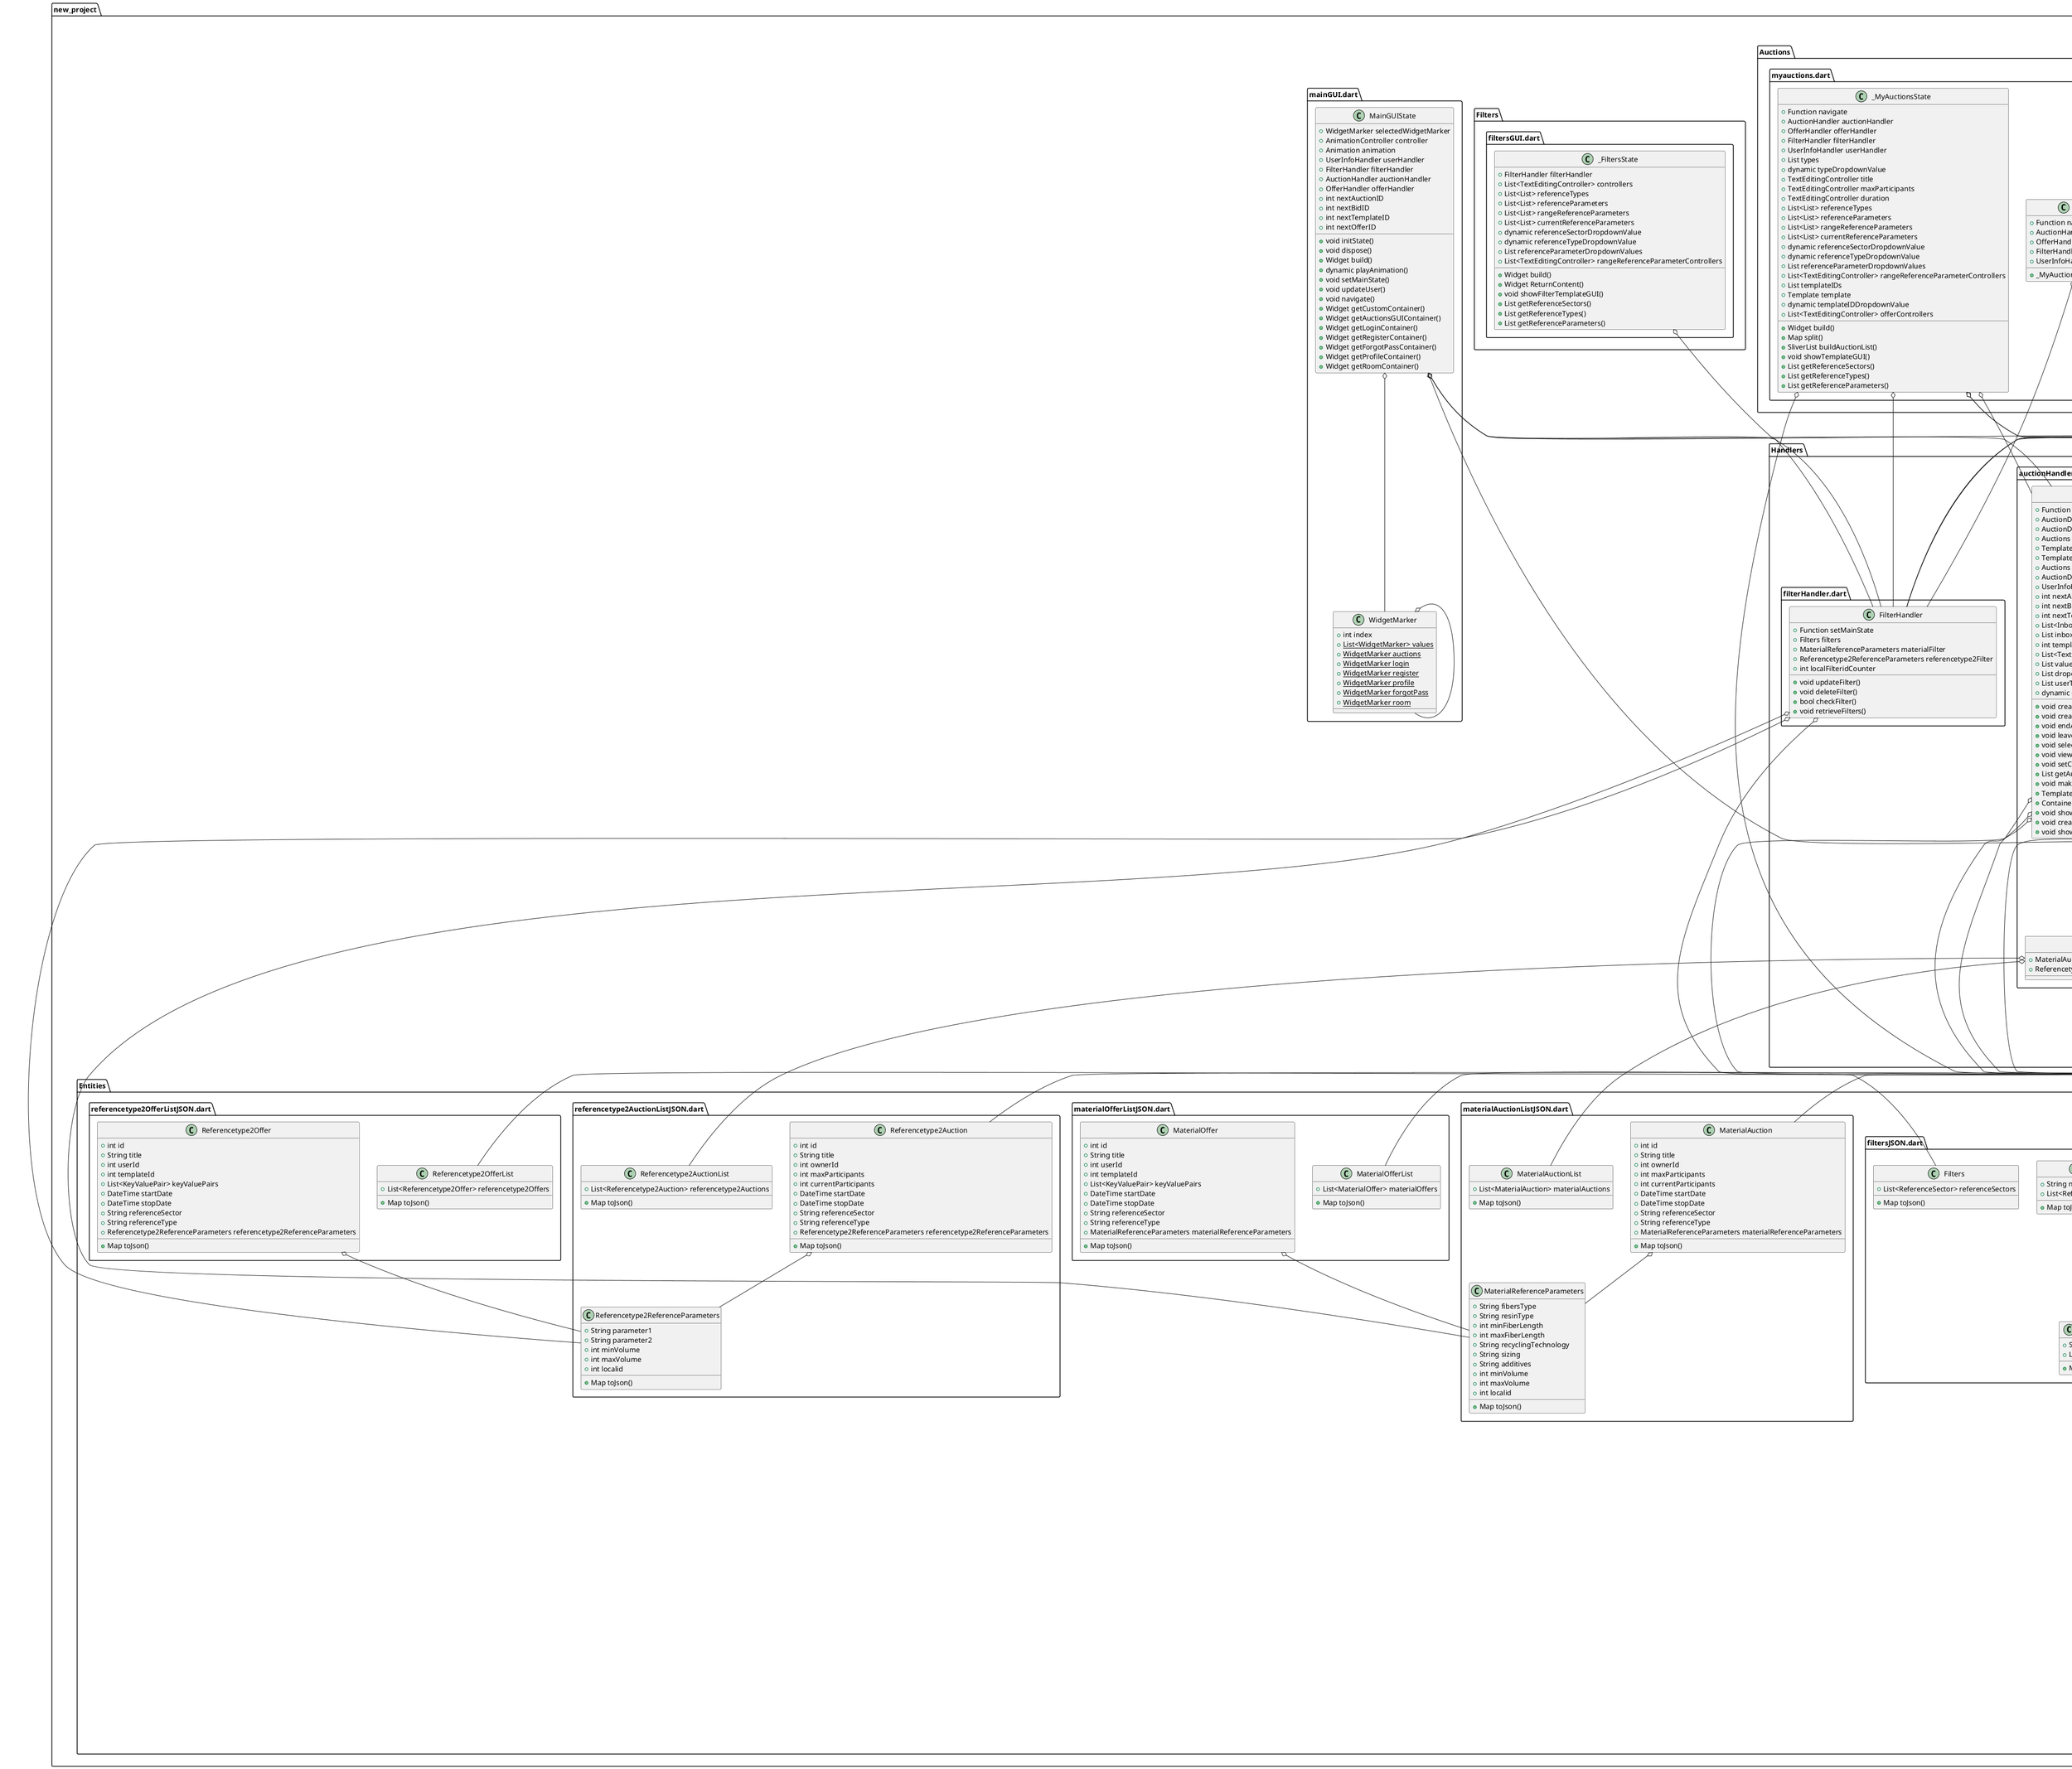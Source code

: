 @startuml
set namespaceSeparator ::




class "new_project::Auctions::allAuctions.dart::AllAuctions" {
  +Function navigate
  +FilterHandler filterHandler
  +AuctionHandler auctionHandler
  +OfferHandler offerHandler
  +UserInfoHandler userHandler
  +_AllAuctionsState createState()
}

"new_project::Auctions::allAuctions.dart::AllAuctions" o-- "new_project::Handlers::filterHandler.dart::FilterHandler"
"new_project::Auctions::allAuctions.dart::AllAuctions" o-- "new_project::Handlers::auctionHandler.dart::AuctionHandler"
"new_project::Auctions::allAuctions.dart::AllAuctions" o-- "new_project::Handlers::offerHandler.dart::OfferHandler"
"new_project::Auctions::allAuctions.dart::AllAuctions" o-- "new_project::Handlers::userInfoHandler.dart::UserInfoHandler"

class "new_project::Auctions::allAuctions.dart::_AllAuctionsState" {
  +Function navigate
  +FilterHandler filterHandler
  +AuctionHandler auctionHandler
  +OfferHandler offerHandler
  +UserInfoHandler userHandler
  -PageMarker _currentPage
  +dynamic referenceTypeDropdownValue
  +dynamic referenceSectorDropdownValue
  +List<List> referenceTypes
  +void initState()
  +Widget build()
  -SliverList _getPageContainer()
  -SliverList _getAuctions()
  -SliverList _getOffers()
  -SliverList _generateBoxes()
  +List getReferenceSectors()
  +List getReferenceTypes()
}

"new_project::Auctions::allAuctions.dart::_AllAuctionsState" o-- "new_project::Handlers::filterHandler.dart::FilterHandler"
"new_project::Auctions::allAuctions.dart::_AllAuctionsState" o-- "new_project::Handlers::auctionHandler.dart::AuctionHandler"
"new_project::Auctions::allAuctions.dart::_AllAuctionsState" o-- "new_project::Handlers::offerHandler.dart::OfferHandler"
"new_project::Auctions::allAuctions.dart::_AllAuctionsState" o-- "new_project::Handlers::userInfoHandler.dart::UserInfoHandler"

class "new_project::Auctions::myauctions.dart::MyAuctions" {
  +Function navigate
  +AuctionHandler auctionHandler
  +OfferHandler offerHandler
  +FilterHandler filterHandler
  +UserInfoHandler userHandler
  +_MyAuctionsState createState()
}

"new_project::Auctions::myauctions.dart::MyAuctions" o-- "new_project::Handlers::auctionHandler.dart::AuctionHandler"
"new_project::Auctions::myauctions.dart::MyAuctions" o-- "new_project::Handlers::offerHandler.dart::OfferHandler"
"new_project::Auctions::myauctions.dart::MyAuctions" o-- "new_project::Handlers::filterHandler.dart::FilterHandler"
"new_project::Auctions::myauctions.dart::MyAuctions" o-- "new_project::Handlers::userInfoHandler.dart::UserInfoHandler"

class "new_project::Auctions::myauctions.dart::_MyAuctionsState" {
  +Function navigate
  +AuctionHandler auctionHandler
  +OfferHandler offerHandler
  +FilterHandler filterHandler
  +UserInfoHandler userHandler
  +List types
  +dynamic typeDropdownValue
  +TextEditingController title
  +TextEditingController maxParticipants
  +TextEditingController duration
  +List<List> referenceTypes
  +List<List> referenceParameters
  +List<List> rangeReferenceParameters
  +List<List> currentReferenceParameters
  +dynamic referenceSectorDropdownValue
  +dynamic referenceTypeDropdownValue
  +List referenceParameterDropdownValues
  +List<TextEditingController> rangeReferenceParameterControllers
  +List templateIDs
  +Template template
  +dynamic templateIDDropdownValue
  +List<TextEditingController> offerControllers
  +Widget build()
  +Map split()
  +SliverList buildAuctionList()
  +void showTemplateGUI()
  +List getReferenceSectors()
  +List getReferenceTypes()
  +List getReferenceParameters()
}

"new_project::Auctions::myauctions.dart::_MyAuctionsState" o-- "new_project::Handlers::auctionHandler.dart::AuctionHandler"
"new_project::Auctions::myauctions.dart::_MyAuctionsState" o-- "new_project::Handlers::offerHandler.dart::OfferHandler"
"new_project::Auctions::myauctions.dart::_MyAuctionsState" o-- "new_project::Handlers::filterHandler.dart::FilterHandler"
"new_project::Auctions::myauctions.dart::_MyAuctionsState" o-- "new_project::Handlers::userInfoHandler.dart::UserInfoHandler"
"new_project::Auctions::myauctions.dart::_MyAuctionsState" o-- "new_project::Entities::templateListJSON.dart::Template"

class "new_project::Entities::auctionDetailsListJSON.dart::AuctionDetailsList" {
  +List<AuctionDetails> auctionDetailsList
  +Map toJson()
}

class "new_project::Entities::auctionDetailsListJSON.dart::AuctionDetails" {
  +int id
  +List<Participant> participants
  +int templateId
  +List<Bid> bids
  +int winningBid
  +Map toJson()
}

class "new_project::Entities::auctionDetailsListJSON.dart::Bid" {
  +int id
  +DateTime time
  +int userId
  +List<KeyValuePair> keyValuePairs
  +Map toJson()
}

class "new_project::Entities::auctionDetailsListJSON.dart::KeyValuePair" {
  +String key
  +dynamic value
  +Map toJson()
}

class "new_project::Entities::auctionDetailsListJSON.dart::Participant" {
  +int userId
  +Map toJson()
}

class "new_project::Entities::filtersJSON.dart::Filters" {
  +List<ReferenceSector> referenceSectors
  +Map toJson()
}

class "new_project::Entities::filtersJSON.dart::ReferenceSector" {
  +String name
  +List<ReferenceType> referenceTypes
  +Map toJson()
}

class "new_project::Entities::filtersJSON.dart::ReferenceType" {
  +String name
  +List<ReferenceParameter> referenceParameters
  +List<RangeReferenceParameter> rangeReferenceParameters
  +Map toJson()
}

class "new_project::Entities::filtersJSON.dart::RangeReferenceParameter" {
  +String name
  +Map toJson()
}

class "new_project::Entities::filtersJSON.dart::ReferenceParameter" {
  +String name
  +List<FilterValue> values
  +Map toJson()
}

class "new_project::Entities::filtersJSON.dart::FilterValue" {
  +String filterValue
  +Map toJson()
}

class "new_project::Entities::materialAuctionListJSON.dart::MaterialAuctionList" {
  +List<MaterialAuction> materialAuctions
  +Map toJson()
}

class "new_project::Entities::materialAuctionListJSON.dart::MaterialAuction" {
  +int id
  +String title
  +int ownerId
  +int maxParticipants
  +int currentParticipants
  +DateTime startDate
  +DateTime stopDate
  +String referenceSector
  +String referenceType
  +MaterialReferenceParameters materialReferenceParameters
  +Map toJson()
}

"new_project::Entities::materialAuctionListJSON.dart::MaterialAuction" o-- "new_project::Entities::materialAuctionListJSON.dart::MaterialReferenceParameters"

class "new_project::Entities::materialAuctionListJSON.dart::MaterialReferenceParameters" {
  +String fibersType
  +String resinType
  +int minFiberLength
  +int maxFiberLength
  +String recyclingTechnology
  +String sizing
  +String additives
  +int minVolume
  +int maxVolume
  +int localid
  +Map toJson()
}

class "new_project::Entities::materialOfferListJSON.dart::MaterialOfferList" {
  +List<MaterialOffer> materialOffers
  +Map toJson()
}

class "new_project::Entities::materialOfferListJSON.dart::MaterialOffer" {
  +int id
  +String title
  +int userId
  +int templateId
  +List<KeyValuePair> keyValuePairs
  +DateTime startDate
  +DateTime stopDate
  +String referenceSector
  +String referenceType
  +MaterialReferenceParameters materialReferenceParameters
  +Map toJson()
}

"new_project::Entities::materialOfferListJSON.dart::MaterialOffer" o-- "new_project::Entities::materialAuctionListJSON.dart::MaterialReferenceParameters"

class "new_project::Entities::referencetype2AuctionListJSON.dart::Referencetype2AuctionList" {
  +List<Referencetype2Auction> referencetype2Auctions
  +Map toJson()
}

class "new_project::Entities::referencetype2AuctionListJSON.dart::Referencetype2Auction" {
  +int id
  +String title
  +int ownerId
  +int maxParticipants
  +int currentParticipants
  +DateTime startDate
  +DateTime stopDate
  +String referenceSector
  +String referenceType
  +Referencetype2ReferenceParameters referencetype2ReferenceParameters
  +Map toJson()
}

"new_project::Entities::referencetype2AuctionListJSON.dart::Referencetype2Auction" o-- "new_project::Entities::referencetype2AuctionListJSON.dart::Referencetype2ReferenceParameters"

class "new_project::Entities::referencetype2AuctionListJSON.dart::Referencetype2ReferenceParameters" {
  +String parameter1
  +String parameter2
  +int minVolume
  +int maxVolume
  +int localid
  +Map toJson()
}

class "new_project::Entities::referencetype2OfferListJSON.dart::Referencetype2OfferList" {
  +List<Referencetype2Offer> referencetype2Offers
  +Map toJson()
}

class "new_project::Entities::referencetype2OfferListJSON.dart::Referencetype2Offer" {
  +int id
  +String title
  +int userId
  +int templateId
  +List<KeyValuePair> keyValuePairs
  +DateTime startDate
  +DateTime stopDate
  +String referenceSector
  +String referenceType
  +Referencetype2ReferenceParameters referencetype2ReferenceParameters
  +Map toJson()
}

"new_project::Entities::referencetype2OfferListJSON.dart::Referencetype2Offer" o-- "new_project::Entities::referencetype2AuctionListJSON.dart::Referencetype2ReferenceParameters"

class "new_project::Entities::templateListJSON.dart::TemplateList" {
  +List<Template> templates
  +Map toJson()
}

class "new_project::Entities::templateListJSON.dart::Template" {
  +int id
  +List<TemplateString> templateStrings
  +List<TemplateVariable> templateVariables
  +Map toJson()
}

class "new_project::Entities::templateListJSON.dart::TemplateString" {
  +String text
  +Map toJson()
}

class "new_project::Entities::templateListJSON.dart::TemplateVariable" {
  +String key
  +String valueType
  +Map toJson()
}

class "new_project::Entities::userListJSON.dart::UserList" {
  +List<User> users
  +Map toJson()
}

class "new_project::Entities::userListJSON.dart::User" {
  +int userId
  +String userName
  +String email
  +Password password
  +int age
  +Address address
  +String homePhoneNumber
  +String mobilePhoneNumber
  +String officePhoneNumber
  +String currentType
  +String company
  +List<ParticipatingAuction> participatingAuctions
  +List<Offer> offers
  +List<Inbox> requestInbox
  +List<Inbox> inviteInbox
  +Map toJson()
}

"new_project::Entities::userListJSON.dart::User" o-- "new_project::Entities::userListJSON.dart::Password"
"new_project::Entities::userListJSON.dart::User" o-- "new_project::Entities::userListJSON.dart::Address"

class "new_project::Entities::userListJSON.dart::Address" {
  +String streetAddress
  +String city
  +String state
  +String postalCode
  +Map toJson()
}

class "new_project::Entities::userListJSON.dart::Inbox" {
  +DateTime time
  +String status
  +int auctionId
  +int userId
  +int offerId
  +Map toJson()
}

class "new_project::Entities::userListJSON.dart::Offer" {
  +int offerId
  +Map toJson()
}

class "new_project::Entities::userListJSON.dart::ParticipatingAuction" {
  +int auctionId
  +Map toJson()
}

class "new_project::Entities::userListJSON.dart::Password" {
  +String type
  +String encryption
  +Map toJson()
}


class "new_project::Filters::filtersGUI.dart::_FiltersState" {
  +FilterHandler filterHandler
  +List<TextEditingController> controllers
  +List<List> referenceTypes
  +List<List> referenceParameters
  +List<List> rangeReferenceParameters
  +List<List> currentReferenceParameters
  +dynamic referenceSectorDropdownValue
  +dynamic referenceTypeDropdownValue
  +List referenceParameterDropdownValues
  +List<TextEditingController> rangeReferenceParameterControllers
  +Widget build()
  +Widget ReturnContent()
  +void showFilterTemplateGUI()
  +List getReferenceSectors()
  +List getReferenceTypes()
  +List getReferenceParameters()
}

"new_project::Filters::filtersGUI.dart::_FiltersState" o-- "new_project::Handlers::filterHandler.dart::FilterHandler"


class "new_project::Handlers::auctionHandler.dart::Auctions" {
  +MaterialAuctionList materialAuctions
  +Referencetype2AuctionList referencetype2Auctions
}

"new_project::Handlers::auctionHandler.dart::Auctions" o-- "new_project::Entities::materialAuctionListJSON.dart::MaterialAuctionList"
"new_project::Handlers::auctionHandler.dart::Auctions" o-- "new_project::Entities::referencetype2AuctionListJSON.dart::Referencetype2AuctionList"

class "new_project::Handlers::auctionHandler.dart::AuctionHandler" {
  +Function setMainState
  +AuctionDetailsList consumerAuctionDetails
  +AuctionDetailsList supplierAuctionDetails
  +Auctions allAuctions
  +TemplateList consumerContractTemplates
  +TemplateList supplierContractTemplates
  +Auctions myAuctions
  +AuctionDetails currentAuctionDetails
  +UserInfoHandler userHandler
  +int nextAuctionID
  +int nextBidID
  +int nextTemplateID
  +List<Inbox> inbox
  +List inboxAuctionTitles
  +int templateItemCount
  +List<TextEditingController> controllers
  +List valueTypes
  +List dropdownValues
  +List userTypes
  +dynamic dropdownValue
  +void createMaterialAuction()
  +void createReferencetype2Auction()
  +void endAuction()
  +void leaveAuction()
  +void selectAuctionWinner()
  +void viewBid()
  +void setCurrentAuction()
  +List getAuctionTitles()
  +void makeBid()
  +Template getContractTemplate()
  +Container getListTile()
  +void showNotifications()
  +void createContractTemplate()
  +void showContractTemplateGUI()
}

"new_project::Handlers::auctionHandler.dart::AuctionHandler" o-- "new_project::Entities::auctionDetailsListJSON.dart::AuctionDetailsList"
"new_project::Handlers::auctionHandler.dart::AuctionHandler" o-- "new_project::Handlers::auctionHandler.dart::Auctions"
"new_project::Handlers::auctionHandler.dart::AuctionHandler" o-- "new_project::Entities::templateListJSON.dart::TemplateList"
"new_project::Handlers::auctionHandler.dart::AuctionHandler" o-- "new_project::Entities::auctionDetailsListJSON.dart::AuctionDetails"
"new_project::Handlers::auctionHandler.dart::AuctionHandler" o-- "new_project::Handlers::userInfoHandler.dart::UserInfoHandler"

class "new_project::Handlers::filterHandler.dart::FilterHandler" {
  +Function setMainState
  +Filters filters
  +MaterialReferenceParameters materialFilter
  +Referencetype2ReferenceParameters referencetype2Filter
  +int localFilteridCounter
  +void updateFilter()
  +void deleteFilter()
  +bool checkFilter()
  +void retrieveFilters()
}

"new_project::Handlers::filterHandler.dart::FilterHandler" o-- "new_project::Entities::filtersJSON.dart::Filters"
"new_project::Handlers::filterHandler.dart::FilterHandler" o-- "new_project::Entities::materialAuctionListJSON.dart::MaterialReferenceParameters"
"new_project::Handlers::filterHandler.dart::FilterHandler" o-- "new_project::Entities::referencetype2AuctionListJSON.dart::Referencetype2ReferenceParameters"

class "new_project::Handlers::offerHandler.dart::Offers" {
  +MaterialOfferList materialOffers
  +Referencetype2OfferList referencetype2Offers
}

"new_project::Handlers::offerHandler.dart::Offers" o-- "new_project::Entities::materialOfferListJSON.dart::MaterialOfferList"
"new_project::Handlers::offerHandler.dart::Offers" o-- "new_project::Entities::referencetype2OfferListJSON.dart::Referencetype2OfferList"

class "new_project::Handlers::offerHandler.dart::OfferHandler" {
  +Function setMainState
  +Offers allOffers
  +Offers myOffers
  +TemplateList consumerOfferTemplates
  +TemplateList supplierOfferTemplates
  +UserInfoHandler userHandler
  +int nextOfferID
  +void createMaterialOffer()
  +void createReferencetype2Offer()
  +void endOffer()
  +void viewOffer()
}

"new_project::Handlers::offerHandler.dart::OfferHandler" o-- "new_project::Handlers::offerHandler.dart::Offers"
"new_project::Handlers::offerHandler.dart::OfferHandler" o-- "new_project::Entities::templateListJSON.dart::TemplateList"
"new_project::Handlers::offerHandler.dart::OfferHandler" o-- "new_project::Handlers::userInfoHandler.dart::UserInfoHandler"

class "new_project::Handlers::userInfoHandler.dart::UserInfoHandler" {
  +Function updateUser
  +UserList userListObject
  +User user
  +bool isEmail()
  +bool userCheck()
  +String passHasher()
  +bool passwordChecker()
  +bool phoneCheck()
  +bool profileEditCheck()
  +bool passwordValidator()
  +User loginValidator()
  +void login()
  +void register()
  +void updateProfile()
  +void requestToJoin()
  +void inviteToAuction()
}

"new_project::Handlers::userInfoHandler.dart::UserInfoHandler" o-- "new_project::Entities::userListJSON.dart::UserList"
"new_project::Handlers::userInfoHandler.dart::UserInfoHandler" o-- "new_project::Entities::userListJSON.dart::User"


class "new_project::mainGUI.dart::WidgetMarker" {
  +int index
  {static} +List<WidgetMarker> values
  {static} +WidgetMarker auctions
  {static} +WidgetMarker login
  {static} +WidgetMarker register
  {static} +WidgetMarker profile
  {static} +WidgetMarker forgotPass
  {static} +WidgetMarker room
}

"new_project::mainGUI.dart::WidgetMarker" o-- "new_project::mainGUI.dart::WidgetMarker"


class "new_project::mainGUI.dart::MainGUIState" {
  +WidgetMarker selectedWidgetMarker
  +AnimationController controller
  +Animation animation
  +UserInfoHandler userHandler
  +FilterHandler filterHandler
  +AuctionHandler auctionHandler
  +OfferHandler offerHandler
  +int nextAuctionID
  +int nextBidID
  +int nextTemplateID
  +int nextOfferID
  +void initState()
  +void dispose()
  +Widget build()
  +dynamic playAnimation()
  +void setMainState()
  +void updateUser()
  +void navigate()
  +Widget getCustomContainer()
  +Widget getAuctionsGUIContainer()
  +Widget getLoginContainer()
  +Widget getRegisterContainer()
  +Widget getForgotPassContainer()
  +Widget getProfileContainer()
  +Widget getRoomContainer()
}

"new_project::mainGUI.dart::MainGUIState" o-- "new_project::mainGUI.dart::WidgetMarker"
"new_project::mainGUI.dart::MainGUIState" o-- "new_project::Handlers::userInfoHandler.dart::UserInfoHandler"
"new_project::mainGUI.dart::MainGUIState" o-- "new_project::Handlers::filterHandler.dart::FilterHandler"
"new_project::mainGUI.dart::MainGUIState" o-- "new_project::Handlers::auctionHandler.dart::AuctionHandler"
"new_project::mainGUI.dart::MainGUIState" o-- "new_project::Handlers::offerHandler.dart::OfferHandler"



class "new_project::Navigation::navbar.dart::NavigationState" {
  +Function navigate
  +Function showContractTemplateGUI
  +Function showNotifications
  +UserInfoHandler userHandler
  +int counter
  +Widget build()
  +Widget getNotificationsWidgetCounter()
}

"new_project::Navigation::navbar.dart::NavigationState" o-- "new_project::Handlers::userInfoHandler.dart::UserInfoHandler"


class "new_project::Pages::auctionsGUI.dart::AuctionsGUI" {
  +Function navigate
  +FilterHandler filterHandler
  +AuctionHandler auctionHandler
  +OfferHandler offerHandler
  +UserInfoHandler userHandler
  +Widget build()
}

"new_project::Pages::auctionsGUI.dart::AuctionsGUI" o-- "new_project::Handlers::filterHandler.dart::FilterHandler"
"new_project::Pages::auctionsGUI.dart::AuctionsGUI" o-- "new_project::Handlers::auctionHandler.dart::AuctionHandler"
"new_project::Pages::auctionsGUI.dart::AuctionsGUI" o-- "new_project::Handlers::offerHandler.dart::OfferHandler"
"new_project::Pages::auctionsGUI.dart::AuctionsGUI" o-- "new_project::Handlers::userInfoHandler.dart::UserInfoHandler"


class "new_project::Pages::forgotPass.dart::ForgotPasswordState" {
  +Function navigate
  +Widget build()
  +dynamic launchMailto()
}



class "new_project::Pages::login.dart::Login" {
  +Function navigate
  +UserInfoHandler userHandler
  -TextEditingController _controllerUserName
  -TextEditingController _controllerPW
  +dynamic loginUserName
  +dynamic loginPW
  +Widget build()
}

"new_project::Pages::login.dart::Login" o-- "new_project::Handlers::userInfoHandler.dart::UserInfoHandler"

class "new_project::Pages::profile.dart::Profile" {
  +Function navigate
  +UserInfoHandler userHandler
  -GlobalKey<FormState> _formKey
  -TextEditingController _controllerUserName
  -TextEditingController _controllerEmail
  -TextEditingController _controllerAge
  -TextEditingController _controllerAddress
  -TextEditingController _controllerCity
  -TextEditingController _controllerState
  -TextEditingController _controllerPostalCode
  -TextEditingController _controllerHomePhoneNumber
  -TextEditingController _controllerMobilePhoneNumber
  -TextEditingController _controllerOfficePhoneNumber
  -TextEditingController _controllerCompany
  -TextEditingController _controllerOPW
  -TextEditingController _controllerPW
  -TextEditingController _controllerRPW
  +dynamic newUserName
  +dynamic newEmail
  +int newAge
  +dynamic newAddress
  +dynamic newCity
  +dynamic newState
  +dynamic newPostalCode
  +dynamic newHomePhoneNumber
  +dynamic newMobilePhoneNumber
  +dynamic newOfficePhoneNumber
  +dynamic newCurrentType
  +dynamic newCompany
  +dynamic opw
  +dynamic pw
  +dynamic rpw
  +Widget build()
}

"new_project::Pages::profile.dart::Profile" o-- "new_project::Handlers::userInfoHandler.dart::UserInfoHandler"

class "new_project::Pages::register.dart::Register" {
  +Function navigate
  +UserInfoHandler userHandler
  -TextEditingController _controllerUserName
  -TextEditingController _controllerEmail
  -TextEditingController _controllerPW
  -TextEditingController _controllerRPW
  +dynamic newUserName
  +dynamic newEmail
  +dynamic pw
  +dynamic rpw
  +Widget build()
}

"new_project::Pages::register.dart::Register" o-- "new_project::Handlers::userInfoHandler.dart::UserInfoHandler"

class "new_project::Pages::room.dart::_RoomState" {
  +Function navigate
  +AuctionHandler auctionHandler
  +UserInfoHandler userHandler
  +CountdownTimerController controller
  +List<Inbox> out
  +Template contractTemplate
  +List<TextEditingController> controllers
  +MaterialAuction materialAuction
  +Referencetype2Auction referencetype2Auction
  +bool isFinished
  +bool isHost
  +TextStyle smallText
  +TextStyle bigText
  +TextStyle boldText
  +Widget build()
  +bool checkForNotifications()
  +void showContractGUI()
}

"new_project::Pages::room.dart::_RoomState" o-- "new_project::Handlers::auctionHandler.dart::AuctionHandler"
"new_project::Pages::room.dart::_RoomState" o-- "new_project::Handlers::userInfoHandler.dart::UserInfoHandler"
"new_project::Pages::room.dart::_RoomState" o-- "new_project::Entities::templateListJSON.dart::Template"
"new_project::Pages::room.dart::_RoomState" o-- "new_project::Entities::materialAuctionListJSON.dart::MaterialAuction"
"new_project::Pages::room.dart::_RoomState" o-- "new_project::Entities::referencetype2AuctionListJSON.dart::Referencetype2Auction"


@enduml